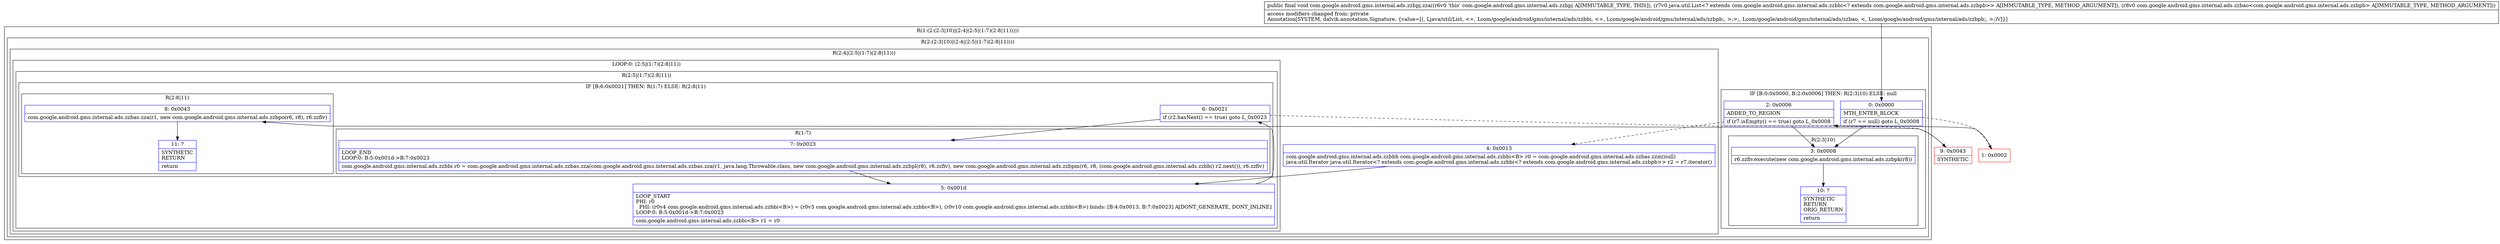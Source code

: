 digraph "CFG forcom.google.android.gms.internal.ads.zzbpj.zza(Ljava\/util\/List;Lcom\/google\/android\/gms\/internal\/ads\/zzbao;)V" {
subgraph cluster_Region_1647238439 {
label = "R(1:(2:(2:3|10)|(2:4|(2:5|(1:7)(2:8|11)))))";
node [shape=record,color=blue];
subgraph cluster_Region_1087564840 {
label = "R(2:(2:3|10)|(2:4|(2:5|(1:7)(2:8|11))))";
node [shape=record,color=blue];
subgraph cluster_IfRegion_888979854 {
label = "IF [B:0:0x0000, B:2:0x0006] THEN: R(2:3|10) ELSE: null";
node [shape=record,color=blue];
Node_0 [shape=record,label="{0\:\ 0x0000|MTH_ENTER_BLOCK\l|if (r7 == null) goto L_0x0008\l}"];
Node_2 [shape=record,label="{2\:\ 0x0006|ADDED_TO_REGION\l|if (r7.isEmpty() == true) goto L_0x0008\l}"];
subgraph cluster_Region_453472271 {
label = "R(2:3|10)";
node [shape=record,color=blue];
Node_3 [shape=record,label="{3\:\ 0x0008|r6.zzfiv.execute(new com.google.android.gms.internal.ads.zzbpk(r8))\l}"];
Node_10 [shape=record,label="{10\:\ ?|SYNTHETIC\lRETURN\lORIG_RETURN\l|return\l}"];
}
}
subgraph cluster_Region_746665513 {
label = "R(2:4|(2:5|(1:7)(2:8|11)))";
node [shape=record,color=blue];
Node_4 [shape=record,label="{4\:\ 0x0013|com.google.android.gms.internal.ads.zzbbh com.google.android.gms.internal.ads.zzbbi\<B\> r0 = com.google.android.gms.internal.ads.zzbas.zzm(null)\ljava.util.Iterator java.util.Iterator\<? extends com.google.android.gms.internal.ads.zzbbi\<? extends com.google.android.gms.internal.ads.zzbpb\>\> r2 = r7.iterator()\l}"];
subgraph cluster_LoopRegion_265572781 {
label = "LOOP:0: (2:5|(1:7)(2:8|11))";
node [shape=record,color=blue];
subgraph cluster_Region_1844515919 {
label = "R(2:5|(1:7)(2:8|11))";
node [shape=record,color=blue];
Node_5 [shape=record,label="{5\:\ 0x001d|LOOP_START\lPHI: r0 \l  PHI: (r0v4 com.google.android.gms.internal.ads.zzbbi\<B\>) = (r0v3 com.google.android.gms.internal.ads.zzbbi\<B\>), (r0v10 com.google.android.gms.internal.ads.zzbbi\<B\>) binds: [B:4:0x0013, B:7:0x0023] A[DONT_GENERATE, DONT_INLINE]\lLOOP:0: B:5:0x001d\-\>B:7:0x0023\l|com.google.android.gms.internal.ads.zzbbi\<B\> r1 = r0\l}"];
subgraph cluster_IfRegion_1924901783 {
label = "IF [B:6:0x0021] THEN: R(1:7) ELSE: R(2:8|11)";
node [shape=record,color=blue];
Node_6 [shape=record,label="{6\:\ 0x0021|if (r2.hasNext() == true) goto L_0x0023\l}"];
subgraph cluster_Region_805389685 {
label = "R(1:7)";
node [shape=record,color=blue];
Node_7 [shape=record,label="{7\:\ 0x0023|LOOP_END\lLOOP:0: B:5:0x001d\-\>B:7:0x0023\l|com.google.android.gms.internal.ads.zzbbi r0 = com.google.android.gms.internal.ads.zzbas.zza(com.google.android.gms.internal.ads.zzbas.zza(r1, java.lang.Throwable.class, new com.google.android.gms.internal.ads.zzbpl(r8), r6.zzfiv), new com.google.android.gms.internal.ads.zzbpm(r6, r8, (com.google.android.gms.internal.ads.zzbbi) r2.next()), r6.zzfiv)\l}"];
}
subgraph cluster_Region_1471085463 {
label = "R(2:8|11)";
node [shape=record,color=blue];
Node_8 [shape=record,label="{8\:\ 0x0043|com.google.android.gms.internal.ads.zzbas.zza(r1, new com.google.android.gms.internal.ads.zzbpo(r6, r8), r6.zzfiv)\l}"];
Node_11 [shape=record,label="{11\:\ ?|SYNTHETIC\lRETURN\l|return\l}"];
}
}
}
}
}
}
}
Node_1 [shape=record,color=red,label="{1\:\ 0x0002}"];
Node_9 [shape=record,color=red,label="{9\:\ 0x0043|SYNTHETIC\l}"];
MethodNode[shape=record,label="{public final void com.google.android.gms.internal.ads.zzbpj.zza((r6v0 'this' com.google.android.gms.internal.ads.zzbpj A[IMMUTABLE_TYPE, THIS]), (r7v0 java.util.List\<? extends com.google.android.gms.internal.ads.zzbbi\<? extends com.google.android.gms.internal.ads.zzbpb\>\> A[IMMUTABLE_TYPE, METHOD_ARGUMENT]), (r8v0 com.google.android.gms.internal.ads.zzbao\<com.google.android.gms.internal.ads.zzbpb\> A[IMMUTABLE_TYPE, METHOD_ARGUMENT]))  | access modifiers changed from: private\lAnnotation[SYSTEM, dalvik.annotation.Signature, \{value=[(, Ljava\/util\/List, \<+, Lcom\/google\/android\/gms\/internal\/ads\/zzbbi, \<+, Lcom\/google\/android\/gms\/internal\/ads\/zzbpb;, \>;\>;, Lcom\/google\/android\/gms\/internal\/ads\/zzbao, \<, Lcom\/google\/android\/gms\/internal\/ads\/zzbpb;, \>;)V]\}]\l}"];
MethodNode -> Node_0;
Node_0 -> Node_1[style=dashed];
Node_0 -> Node_3;
Node_2 -> Node_3;
Node_2 -> Node_4[style=dashed];
Node_3 -> Node_10;
Node_4 -> Node_5;
Node_5 -> Node_6;
Node_6 -> Node_7;
Node_6 -> Node_9[style=dashed];
Node_7 -> Node_5;
Node_8 -> Node_11;
Node_1 -> Node_2;
Node_9 -> Node_8;
}

